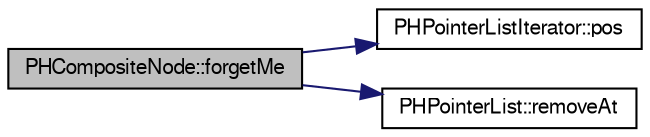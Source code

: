 digraph "PHCompositeNode::forgetMe"
{
  bgcolor="transparent";
  edge [fontname="FreeSans",fontsize="10",labelfontname="FreeSans",labelfontsize="10"];
  node [fontname="FreeSans",fontsize="10",shape=record];
  rankdir="LR";
  Node1 [label="PHCompositeNode::forgetMe",height=0.2,width=0.4,color="black", fillcolor="grey75", style="filled" fontcolor="black"];
  Node1 -> Node2 [color="midnightblue",fontsize="10",style="solid",fontname="FreeSans"];
  Node2 [label="PHPointerListIterator::pos",height=0.2,width=0.4,color="black",URL="$d9/db3/classPHPointerListIterator.html#adacf481f4864357223b8c91541243fcd"];
  Node1 -> Node3 [color="midnightblue",fontsize="10",style="solid",fontname="FreeSans"];
  Node3 [label="PHPointerList::removeAt",height=0.2,width=0.4,color="black",URL="$d6/d86/classPHPointerList.html#ac0570b0428cc5d6d0f9bc21ed321ad61"];
}
